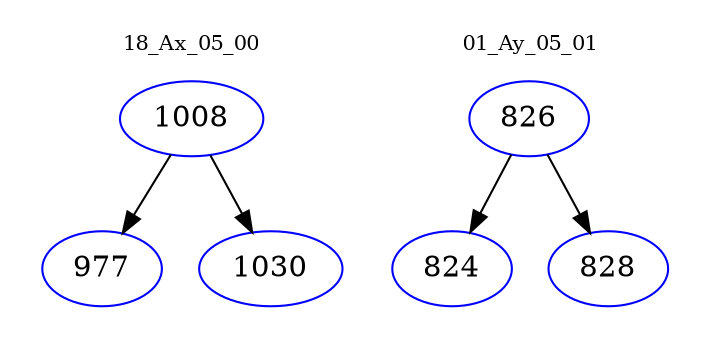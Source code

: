 digraph{
subgraph cluster_0 {
color = white
label = "18_Ax_05_00";
fontsize=10;
T0_1008 [label="1008", color="blue"]
T0_1008 -> T0_977 [color="black"]
T0_977 [label="977", color="blue"]
T0_1008 -> T0_1030 [color="black"]
T0_1030 [label="1030", color="blue"]
}
subgraph cluster_1 {
color = white
label = "01_Ay_05_01";
fontsize=10;
T1_826 [label="826", color="blue"]
T1_826 -> T1_824 [color="black"]
T1_824 [label="824", color="blue"]
T1_826 -> T1_828 [color="black"]
T1_828 [label="828", color="blue"]
}
}
